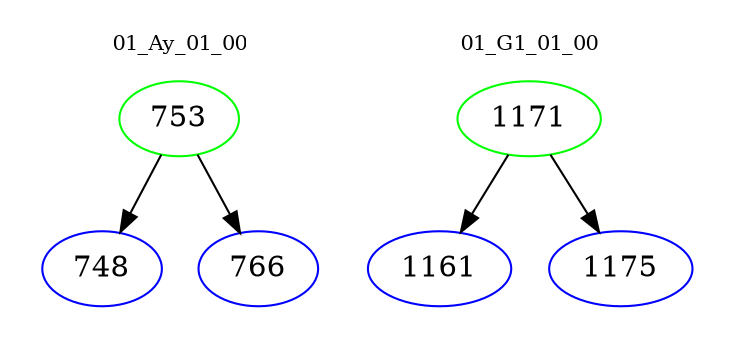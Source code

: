 digraph{
subgraph cluster_0 {
color = white
label = "01_Ay_01_00";
fontsize=10;
T0_753 [label="753", color="green"]
T0_753 -> T0_748 [color="black"]
T0_748 [label="748", color="blue"]
T0_753 -> T0_766 [color="black"]
T0_766 [label="766", color="blue"]
}
subgraph cluster_1 {
color = white
label = "01_G1_01_00";
fontsize=10;
T1_1171 [label="1171", color="green"]
T1_1171 -> T1_1161 [color="black"]
T1_1161 [label="1161", color="blue"]
T1_1171 -> T1_1175 [color="black"]
T1_1175 [label="1175", color="blue"]
}
}
